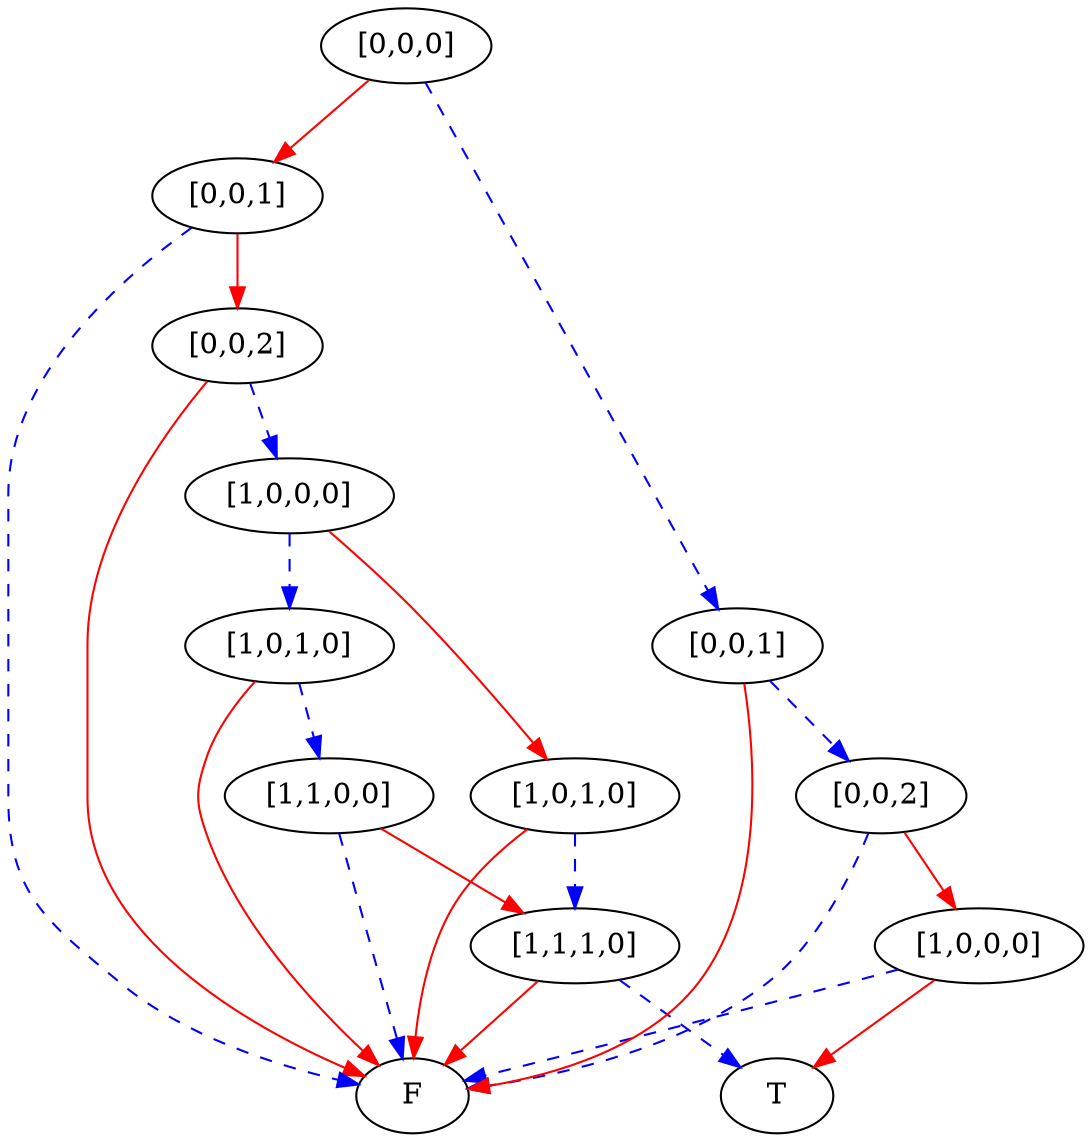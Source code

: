 digraph {
    1 [label=F];
    2 [label=T];
    3 [label="[1,1,1,0]"];
    4 [label="[1,0,1,0]"];
    5 [label="[1,1,0,0]"];
    6 [label="[1,0,1,0]"];
    7 [label="[1,0,0,0]"];
    8 [label="[0,0,2]"];
    9 [label="[0,0,1]"];
    10 [label="[1,0,0,0]"];
    11 [label="[0,0,2]"];
    12 [label="[0,0,1]"];
    13 [label="[0,0,0]"];
    3 -> 2 [style=dashed
           ,color=blue];
    3 -> 1 [color=red];
    4 -> 3 [style=dashed
           ,color=blue];
    4 -> 1 [color=red];
    5 -> 3 [color=red];
    5 -> 1 [style=dashed
           ,color=blue];
    6 -> 5 [style=dashed
           ,color=blue];
    6 -> 1 [color=red];
    7 -> 4 [color=red];
    7 -> 6 [style=dashed
           ,color=blue];
    8 -> 7 [style=dashed
           ,color=blue];
    8 -> 1 [color=red];
    9 -> 8 [color=red];
    9 -> 1 [style=dashed
           ,color=blue];
    10 -> 1 [style=dashed
            ,color=blue];
    10 -> 2 [color=red];
    11 -> 10 [color=red];
    11 -> 1 [style=dashed
            ,color=blue];
    12 -> 11 [style=dashed
             ,color=blue];
    12 -> 1 [color=red];
    13 -> 9 [color=red];
    13 -> 12 [style=dashed
             ,color=blue];
}